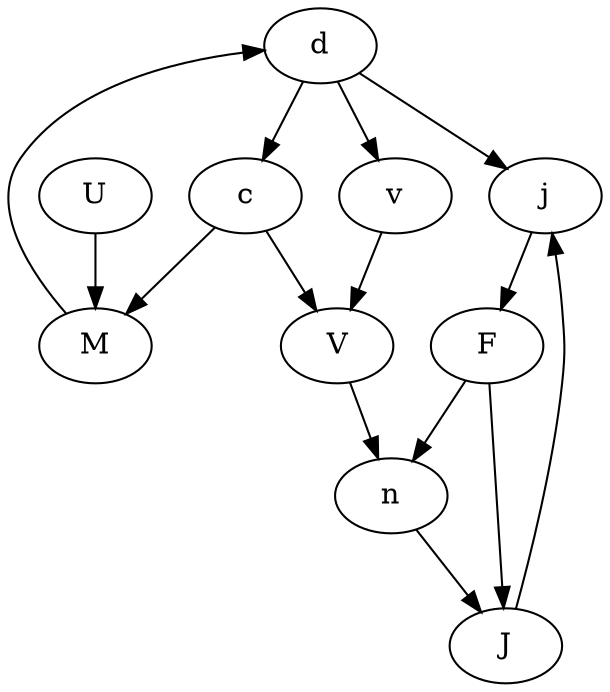 digraph {
	d -> j
	c -> M
	c -> V
	d -> v
	d -> c
	v -> V
	J -> j
	U -> M
	F -> J
	F -> n
    n -> J
    j -> F
    M -> d
    V -> n
}
